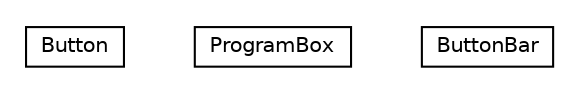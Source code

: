 #!/usr/local/bin/dot
#
# Class diagram 
# Generated by UMLGraph version 5.4 (http://www.umlgraph.org/)
#

digraph G {
	edge [fontname="Helvetica",fontsize=10,labelfontname="Helvetica",labelfontsize=10];
	node [fontname="Helvetica",fontsize=10,shape=plaintext];
	nodesep=0.25;
	ranksep=0.5;
	// hu.sch.kfc.client.ui.widget.Button
	c814 [label=<<table title="hu.sch.kfc.client.ui.widget.Button" border="0" cellborder="1" cellspacing="0" cellpadding="2" port="p" href="./Button.html">
		<tr><td><table border="0" cellspacing="0" cellpadding="1">
<tr><td align="center" balign="center"> Button </td></tr>
		</table></td></tr>
		</table>>, URL="./Button.html", fontname="Helvetica", fontcolor="black", fontsize=10.0];
	// hu.sch.kfc.client.ui.widget.ProgramBox
	c815 [label=<<table title="hu.sch.kfc.client.ui.widget.ProgramBox" border="0" cellborder="1" cellspacing="0" cellpadding="2" port="p" href="./ProgramBox.html">
		<tr><td><table border="0" cellspacing="0" cellpadding="1">
<tr><td align="center" balign="center"> ProgramBox </td></tr>
		</table></td></tr>
		</table>>, URL="./ProgramBox.html", fontname="Helvetica", fontcolor="black", fontsize=10.0];
	// hu.sch.kfc.client.ui.widget.ButtonBar
	c816 [label=<<table title="hu.sch.kfc.client.ui.widget.ButtonBar" border="0" cellborder="1" cellspacing="0" cellpadding="2" port="p" href="./ButtonBar.html">
		<tr><td><table border="0" cellspacing="0" cellpadding="1">
<tr><td align="center" balign="center"> ButtonBar </td></tr>
		</table></td></tr>
		</table>>, URL="./ButtonBar.html", fontname="Helvetica", fontcolor="black", fontsize=10.0];
}

